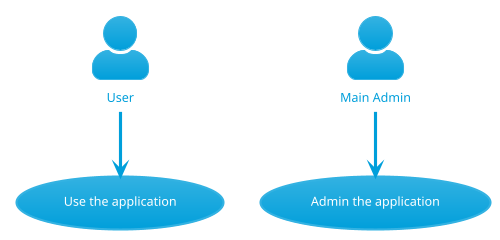 ' Do not edit
' Theme Gallery
' autogenerated by script
'
@startuml
!theme bluegray
skinparam actorStyle awesome
:User: --> (Use)
"Main Admin" as Admin
"Use the application" as (Use)
Admin --> (Admin the application)
@enduml
